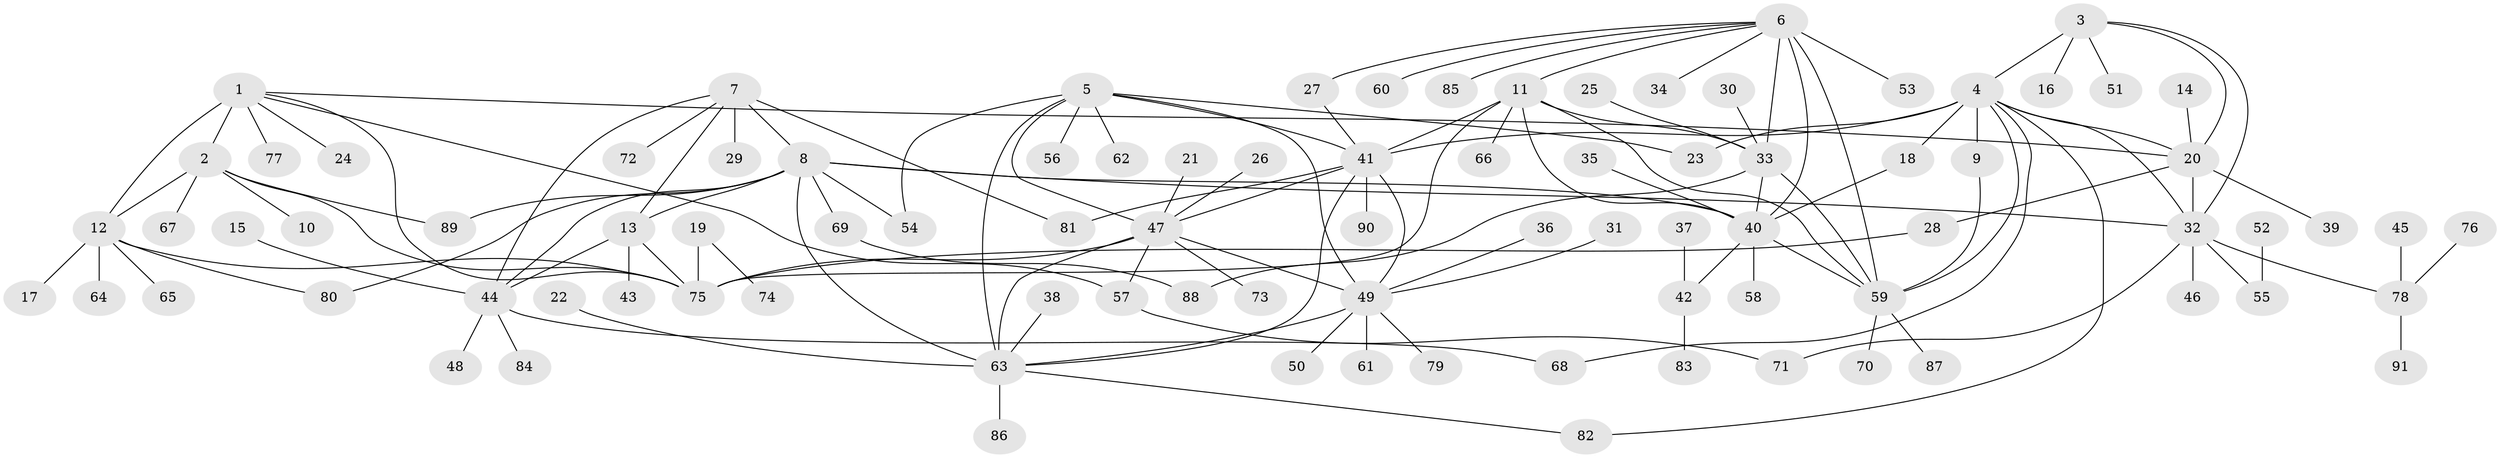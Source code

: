 // original degree distribution, {7: 0.03937007874015748, 11: 0.05511811023622047, 6: 0.023622047244094488, 10: 0.031496062992125984, 5: 0.023622047244094488, 12: 0.007874015748031496, 8: 0.03937007874015748, 9: 0.023622047244094488, 2: 0.1732283464566929, 1: 0.5433070866141733, 3: 0.023622047244094488, 4: 0.015748031496062992}
// Generated by graph-tools (version 1.1) at 2025/37/03/04/25 23:37:42]
// undirected, 91 vertices, 131 edges
graph export_dot {
  node [color=gray90,style=filled];
  1;
  2;
  3;
  4;
  5;
  6;
  7;
  8;
  9;
  10;
  11;
  12;
  13;
  14;
  15;
  16;
  17;
  18;
  19;
  20;
  21;
  22;
  23;
  24;
  25;
  26;
  27;
  28;
  29;
  30;
  31;
  32;
  33;
  34;
  35;
  36;
  37;
  38;
  39;
  40;
  41;
  42;
  43;
  44;
  45;
  46;
  47;
  48;
  49;
  50;
  51;
  52;
  53;
  54;
  55;
  56;
  57;
  58;
  59;
  60;
  61;
  62;
  63;
  64;
  65;
  66;
  67;
  68;
  69;
  70;
  71;
  72;
  73;
  74;
  75;
  76;
  77;
  78;
  79;
  80;
  81;
  82;
  83;
  84;
  85;
  86;
  87;
  88;
  89;
  90;
  91;
  1 -- 2 [weight=4.0];
  1 -- 12 [weight=2.0];
  1 -- 20 [weight=1.0];
  1 -- 24 [weight=1.0];
  1 -- 57 [weight=1.0];
  1 -- 75 [weight=2.0];
  1 -- 77 [weight=1.0];
  2 -- 10 [weight=1.0];
  2 -- 12 [weight=2.0];
  2 -- 67 [weight=1.0];
  2 -- 75 [weight=2.0];
  2 -- 89 [weight=1.0];
  3 -- 4 [weight=4.0];
  3 -- 16 [weight=1.0];
  3 -- 20 [weight=2.0];
  3 -- 32 [weight=2.0];
  3 -- 51 [weight=1.0];
  4 -- 9 [weight=1.0];
  4 -- 18 [weight=1.0];
  4 -- 20 [weight=2.0];
  4 -- 23 [weight=1.0];
  4 -- 32 [weight=2.0];
  4 -- 41 [weight=2.0];
  4 -- 59 [weight=1.0];
  4 -- 68 [weight=1.0];
  4 -- 82 [weight=1.0];
  5 -- 23 [weight=1.0];
  5 -- 41 [weight=2.0];
  5 -- 47 [weight=2.0];
  5 -- 49 [weight=2.0];
  5 -- 54 [weight=1.0];
  5 -- 56 [weight=1.0];
  5 -- 62 [weight=1.0];
  5 -- 63 [weight=2.0];
  6 -- 11 [weight=2.0];
  6 -- 27 [weight=1.0];
  6 -- 33 [weight=2.0];
  6 -- 34 [weight=1.0];
  6 -- 40 [weight=2.0];
  6 -- 53 [weight=1.0];
  6 -- 59 [weight=2.0];
  6 -- 60 [weight=1.0];
  6 -- 85 [weight=1.0];
  7 -- 8 [weight=4.0];
  7 -- 13 [weight=2.0];
  7 -- 29 [weight=1.0];
  7 -- 44 [weight=2.0];
  7 -- 72 [weight=1.0];
  7 -- 81 [weight=1.0];
  8 -- 13 [weight=2.0];
  8 -- 32 [weight=1.0];
  8 -- 40 [weight=1.0];
  8 -- 44 [weight=2.0];
  8 -- 54 [weight=1.0];
  8 -- 63 [weight=1.0];
  8 -- 69 [weight=1.0];
  8 -- 80 [weight=1.0];
  8 -- 89 [weight=1.0];
  9 -- 59 [weight=1.0];
  11 -- 33 [weight=1.0];
  11 -- 40 [weight=1.0];
  11 -- 41 [weight=1.0];
  11 -- 59 [weight=1.0];
  11 -- 66 [weight=1.0];
  11 -- 75 [weight=1.0];
  12 -- 17 [weight=1.0];
  12 -- 64 [weight=1.0];
  12 -- 65 [weight=1.0];
  12 -- 75 [weight=1.0];
  12 -- 80 [weight=1.0];
  13 -- 43 [weight=1.0];
  13 -- 44 [weight=1.0];
  13 -- 75 [weight=1.0];
  14 -- 20 [weight=1.0];
  15 -- 44 [weight=1.0];
  18 -- 40 [weight=1.0];
  19 -- 74 [weight=1.0];
  19 -- 75 [weight=1.0];
  20 -- 28 [weight=1.0];
  20 -- 32 [weight=1.0];
  20 -- 39 [weight=1.0];
  21 -- 47 [weight=1.0];
  22 -- 63 [weight=1.0];
  25 -- 33 [weight=1.0];
  26 -- 47 [weight=1.0];
  27 -- 41 [weight=1.0];
  28 -- 75 [weight=1.0];
  30 -- 33 [weight=1.0];
  31 -- 49 [weight=1.0];
  32 -- 46 [weight=1.0];
  32 -- 55 [weight=1.0];
  32 -- 71 [weight=1.0];
  32 -- 78 [weight=1.0];
  33 -- 40 [weight=1.0];
  33 -- 59 [weight=1.0];
  33 -- 88 [weight=1.0];
  35 -- 40 [weight=1.0];
  36 -- 49 [weight=1.0];
  37 -- 42 [weight=1.0];
  38 -- 63 [weight=1.0];
  40 -- 42 [weight=1.0];
  40 -- 58 [weight=1.0];
  40 -- 59 [weight=1.0];
  41 -- 47 [weight=1.0];
  41 -- 49 [weight=1.0];
  41 -- 63 [weight=1.0];
  41 -- 81 [weight=1.0];
  41 -- 90 [weight=1.0];
  42 -- 83 [weight=1.0];
  44 -- 48 [weight=1.0];
  44 -- 68 [weight=1.0];
  44 -- 84 [weight=1.0];
  45 -- 78 [weight=1.0];
  47 -- 49 [weight=1.0];
  47 -- 57 [weight=1.0];
  47 -- 63 [weight=1.0];
  47 -- 73 [weight=1.0];
  47 -- 75 [weight=1.0];
  49 -- 50 [weight=1.0];
  49 -- 61 [weight=1.0];
  49 -- 63 [weight=1.0];
  49 -- 79 [weight=1.0];
  52 -- 55 [weight=1.0];
  57 -- 71 [weight=1.0];
  59 -- 70 [weight=1.0];
  59 -- 87 [weight=1.0];
  63 -- 82 [weight=1.0];
  63 -- 86 [weight=1.0];
  69 -- 88 [weight=1.0];
  76 -- 78 [weight=1.0];
  78 -- 91 [weight=1.0];
}
